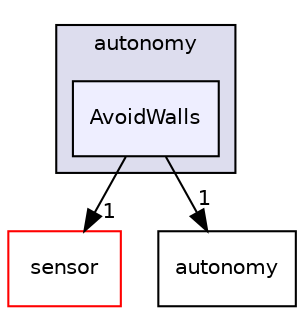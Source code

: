digraph "/root/scrimmage/scrimmage/include/scrimmage/plugins/autonomy/AvoidWalls" {
  compound=true
  node [ fontsize="10", fontname="Helvetica"];
  edge [ labelfontsize="10", labelfontname="Helvetica"];
  subgraph clusterdir_5aacfe0deb1b51de3b8a4437197fbda8 {
    graph [ bgcolor="#ddddee", pencolor="black", label="autonomy" fontname="Helvetica", fontsize="10", URL="dir_5aacfe0deb1b51de3b8a4437197fbda8.html"]
  dir_805d2e9fe99d32dd843741ef82fe11e5 [shape=box, label="AvoidWalls", style="filled", fillcolor="#eeeeff", pencolor="black", URL="dir_805d2e9fe99d32dd843741ef82fe11e5.html"];
  }
  dir_000479e1305f0edebbccb6008dd63eeb [shape=box label="sensor" fillcolor="white" style="filled" color="red" URL="dir_000479e1305f0edebbccb6008dd63eeb.html"];
  dir_b3bb4020ef55165afbb203d4dc0e2378 [shape=box label="autonomy" URL="dir_b3bb4020ef55165afbb203d4dc0e2378.html"];
  dir_805d2e9fe99d32dd843741ef82fe11e5->dir_000479e1305f0edebbccb6008dd63eeb [headlabel="1", labeldistance=1.5 headhref="dir_000027_000131.html"];
  dir_805d2e9fe99d32dd843741ef82fe11e5->dir_b3bb4020ef55165afbb203d4dc0e2378 [headlabel="1", labeldistance=1.5 headhref="dir_000027_000006.html"];
}
